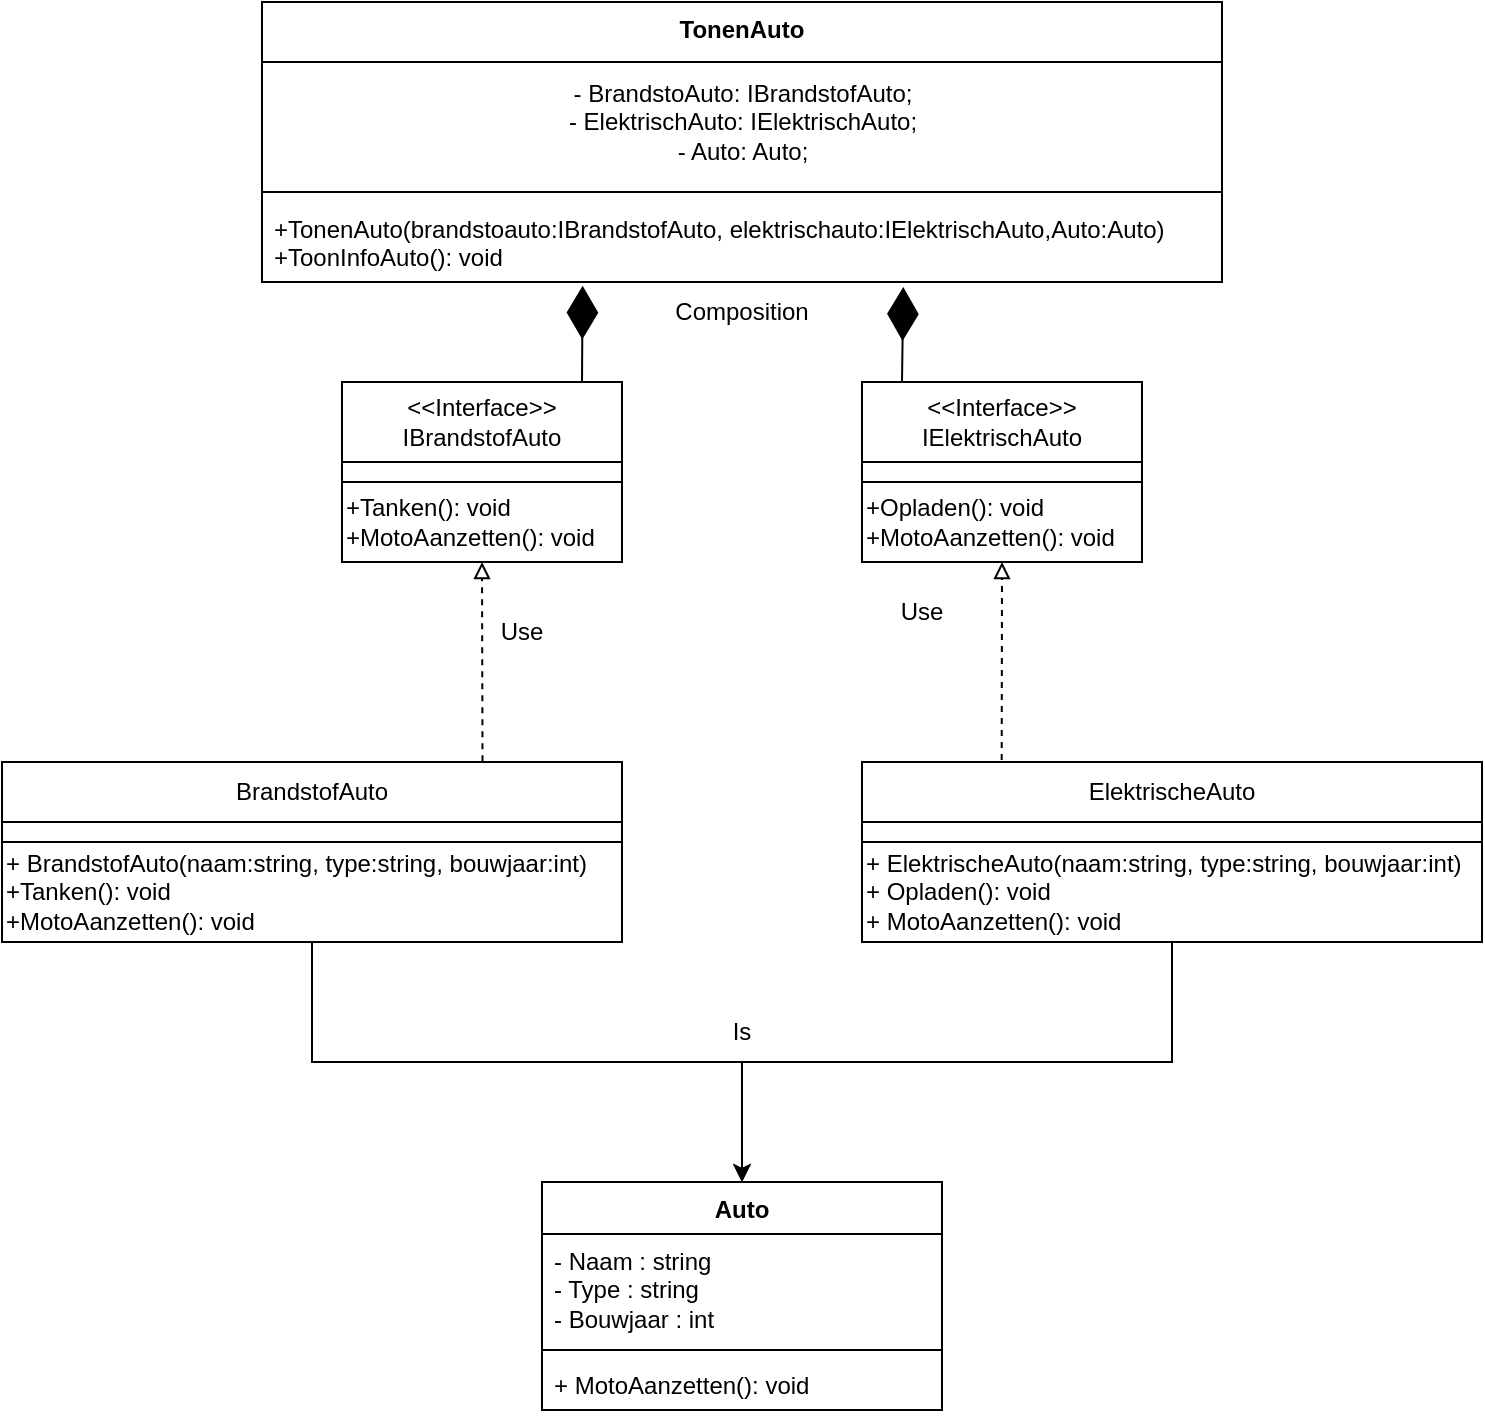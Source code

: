 <mxfile>
    <diagram id="IMpaOQ4hiIl60WFNixn_" name="Page-1">
        <mxGraphModel dx="1074" dy="607" grid="1" gridSize="10" guides="1" tooltips="1" connect="1" arrows="1" fold="1" page="1" pageScale="1" pageWidth="850" pageHeight="1100" math="0" shadow="0">
            <root>
                <mxCell id="0"/>
                <mxCell id="1" parent="0"/>
                <mxCell id="2" value="&amp;lt;&amp;lt;Interface&amp;gt;&amp;gt;&lt;br&gt;IBrandstofAuto" style="swimlane;fontStyle=0;childLayout=stackLayout;horizontal=1;startSize=40;horizontalStack=0;resizeParent=1;resizeParentMax=0;resizeLast=0;collapsible=1;marginBottom=0;whiteSpace=wrap;html=1;" parent="1" vertex="1">
                    <mxGeometry x="200" y="420" width="140" height="50" as="geometry"/>
                </mxCell>
                <mxCell id="6" value="+Tanken(): void&lt;br&gt;+MotoAanzetten(): void" style="rounded=0;whiteSpace=wrap;html=1;align=left;" parent="1" vertex="1">
                    <mxGeometry x="200" y="470" width="140" height="40" as="geometry"/>
                </mxCell>
                <mxCell id="7" value="&amp;lt;&amp;lt;Interface&amp;gt;&amp;gt;&lt;br&gt;IElektrischAuto" style="swimlane;fontStyle=0;childLayout=stackLayout;horizontal=1;startSize=40;horizontalStack=0;resizeParent=1;resizeParentMax=0;resizeLast=0;collapsible=1;marginBottom=0;whiteSpace=wrap;html=1;" parent="1" vertex="1">
                    <mxGeometry x="460" y="420" width="140" height="50" as="geometry"/>
                </mxCell>
                <mxCell id="8" value="+Opladen(): void&lt;br&gt;+MotoAanzetten(): void" style="rounded=0;whiteSpace=wrap;html=1;align=left;" parent="1" vertex="1">
                    <mxGeometry x="460" y="470" width="140" height="40" as="geometry"/>
                </mxCell>
                <mxCell id="10" value="BrandstofAuto" style="swimlane;fontStyle=0;childLayout=stackLayout;horizontal=1;startSize=30;horizontalStack=0;resizeParent=1;resizeParentMax=0;resizeLast=0;collapsible=1;marginBottom=0;whiteSpace=wrap;html=1;" parent="1" vertex="1">
                    <mxGeometry x="30" y="610" width="310" height="40" as="geometry"/>
                </mxCell>
                <mxCell id="-0TBXb-f6-NKO0b1xfG4-35" style="edgeStyle=orthogonalEdgeStyle;rounded=0;orthogonalLoop=1;jettySize=auto;html=1;entryX=0.5;entryY=0;entryDx=0;entryDy=0;" parent="1" source="11" target="-0TBXb-f6-NKO0b1xfG4-30" edge="1">
                    <mxGeometry relative="1" as="geometry"/>
                </mxCell>
                <mxCell id="11" value="+ BrandstofAuto(naam:string, type:string, bouwjaar:int)&lt;br&gt;+Tanken(): void&lt;br&gt;+MotoAanzetten(): void" style="rounded=0;whiteSpace=wrap;html=1;align=left;" parent="1" vertex="1">
                    <mxGeometry x="30" y="650" width="310" height="50" as="geometry"/>
                </mxCell>
                <mxCell id="16" value="ElektrischeAuto" style="swimlane;fontStyle=0;childLayout=stackLayout;horizontal=1;startSize=30;horizontalStack=0;resizeParent=1;resizeParentMax=0;resizeLast=0;collapsible=1;marginBottom=0;whiteSpace=wrap;html=1;" parent="1" vertex="1">
                    <mxGeometry x="460" y="610" width="310" height="40" as="geometry"/>
                </mxCell>
                <mxCell id="-0TBXb-f6-NKO0b1xfG4-34" style="edgeStyle=orthogonalEdgeStyle;rounded=0;orthogonalLoop=1;jettySize=auto;html=1;entryX=0.5;entryY=0;entryDx=0;entryDy=0;" parent="1" source="18" target="-0TBXb-f6-NKO0b1xfG4-30" edge="1">
                    <mxGeometry relative="1" as="geometry"/>
                </mxCell>
                <mxCell id="18" value="+ ElektrischeAuto(naam:string, type:string, bouwjaar:int)&lt;br&gt;+ Opladen(): void&lt;br&gt;+ MotoAanzetten(): void" style="rounded=0;whiteSpace=wrap;html=1;align=left;" parent="1" vertex="1">
                    <mxGeometry x="460" y="650" width="310" height="50" as="geometry"/>
                </mxCell>
                <mxCell id="-0TBXb-f6-NKO0b1xfG4-18" value="" style="endArrow=diamondThin;endFill=1;endSize=24;html=1;rounded=0;entryX=0.668;entryY=1.062;entryDx=0;entryDy=0;entryPerimeter=0;" parent="1" target="-0TBXb-f6-NKO0b1xfG4-29" edge="1">
                    <mxGeometry width="160" relative="1" as="geometry">
                        <mxPoint x="480" y="420" as="sourcePoint"/>
                        <mxPoint x="480" y="320" as="targetPoint"/>
                    </mxGeometry>
                </mxCell>
                <mxCell id="-0TBXb-f6-NKO0b1xfG4-19" value="" style="endArrow=diamondThin;endFill=1;endSize=24;html=1;rounded=0;entryX=0.334;entryY=1.046;entryDx=0;entryDy=0;entryPerimeter=0;" parent="1" target="-0TBXb-f6-NKO0b1xfG4-29" edge="1">
                    <mxGeometry width="160" relative="1" as="geometry">
                        <mxPoint x="320" y="420" as="sourcePoint"/>
                        <mxPoint x="320" y="320" as="targetPoint"/>
                    </mxGeometry>
                </mxCell>
                <mxCell id="-0TBXb-f6-NKO0b1xfG4-20" value="" style="endArrow=block;html=1;rounded=0;entryX=0.5;entryY=1;entryDx=0;entryDy=0;exitX=0.775;exitY=-0.009;exitDx=0;exitDy=0;exitPerimeter=0;dashed=1;endFill=0;" parent="1" source="10" target="6" edge="1">
                    <mxGeometry width="50" height="50" relative="1" as="geometry">
                        <mxPoint x="270" y="600" as="sourcePoint"/>
                        <mxPoint x="320" y="550" as="targetPoint"/>
                    </mxGeometry>
                </mxCell>
                <mxCell id="-0TBXb-f6-NKO0b1xfG4-21" value="" style="endArrow=block;html=1;rounded=0;entryX=0.5;entryY=1;entryDx=0;entryDy=0;exitX=0.775;exitY=-0.009;exitDx=0;exitDy=0;exitPerimeter=0;dashed=1;endFill=0;" parent="1" target="8" edge="1">
                    <mxGeometry width="50" height="50" relative="1" as="geometry">
                        <mxPoint x="529.85" y="609" as="sourcePoint"/>
                        <mxPoint x="529.85" y="530" as="targetPoint"/>
                    </mxGeometry>
                </mxCell>
                <mxCell id="-0TBXb-f6-NKO0b1xfG4-22" value="Use" style="text;html=1;strokeColor=none;fillColor=none;align=center;verticalAlign=middle;whiteSpace=wrap;rounded=0;" parent="1" vertex="1">
                    <mxGeometry x="260" y="530" width="60" height="30" as="geometry"/>
                </mxCell>
                <mxCell id="-0TBXb-f6-NKO0b1xfG4-23" value="Use" style="text;html=1;strokeColor=none;fillColor=none;align=center;verticalAlign=middle;whiteSpace=wrap;rounded=0;" parent="1" vertex="1">
                    <mxGeometry x="460" y="520" width="60" height="30" as="geometry"/>
                </mxCell>
                <mxCell id="-0TBXb-f6-NKO0b1xfG4-24" value="Composition" style="text;html=1;strokeColor=none;fillColor=none;align=center;verticalAlign=middle;whiteSpace=wrap;rounded=0;" parent="1" vertex="1">
                    <mxGeometry x="370" y="370" width="60" height="30" as="geometry"/>
                </mxCell>
                <mxCell id="-0TBXb-f6-NKO0b1xfG4-26" value="TonenAuto" style="swimlane;fontStyle=1;align=center;verticalAlign=top;childLayout=stackLayout;horizontal=1;startSize=30;horizontalStack=0;resizeParent=1;resizeParentMax=0;resizeLast=0;collapsible=1;marginBottom=0;whiteSpace=wrap;html=1;" parent="1" vertex="1">
                    <mxGeometry x="160" y="230" width="480" height="140" as="geometry"/>
                </mxCell>
                <mxCell id="-0TBXb-f6-NKO0b1xfG4-38" value="- BrandstoAuto: IBrandstofAuto;&lt;br&gt;- ElektrischAuto: IElektrischAuto;&lt;br&gt;- Auto: Auto;" style="text;html=1;align=center;verticalAlign=middle;resizable=0;points=[];autosize=1;strokeColor=none;fillColor=none;" parent="-0TBXb-f6-NKO0b1xfG4-26" vertex="1">
                    <mxGeometry y="30" width="480" height="60" as="geometry"/>
                </mxCell>
                <mxCell id="-0TBXb-f6-NKO0b1xfG4-28" value="" style="line;strokeWidth=1;fillColor=none;align=left;verticalAlign=middle;spacingTop=-1;spacingLeft=3;spacingRight=3;rotatable=0;labelPosition=right;points=[];portConstraint=eastwest;strokeColor=inherit;" parent="-0TBXb-f6-NKO0b1xfG4-26" vertex="1">
                    <mxGeometry y="90" width="480" height="10" as="geometry"/>
                </mxCell>
                <mxCell id="-0TBXb-f6-NKO0b1xfG4-29" value="+TonenAuto(brandstoauto:IBrandstofAuto, elektrischauto:IElektrischAuto,&lt;span style=&quot;text-align: center;&quot;&gt;Auto:Auto&lt;/span&gt;)&lt;br&gt;+ToonInfoAuto(): void" style="text;strokeColor=none;fillColor=none;align=left;verticalAlign=top;spacingLeft=4;spacingRight=4;overflow=hidden;rotatable=0;points=[[0,0.5],[1,0.5]];portConstraint=eastwest;whiteSpace=wrap;html=1;" parent="-0TBXb-f6-NKO0b1xfG4-26" vertex="1">
                    <mxGeometry y="100" width="480" height="40" as="geometry"/>
                </mxCell>
                <mxCell id="-0TBXb-f6-NKO0b1xfG4-30" value="Auto" style="swimlane;fontStyle=1;align=center;verticalAlign=top;childLayout=stackLayout;horizontal=1;startSize=26;horizontalStack=0;resizeParent=1;resizeParentMax=0;resizeLast=0;collapsible=1;marginBottom=0;whiteSpace=wrap;html=1;" parent="1" vertex="1">
                    <mxGeometry x="300" y="820" width="200" height="114" as="geometry"/>
                </mxCell>
                <mxCell id="-0TBXb-f6-NKO0b1xfG4-31" value="- Naam : string&lt;br style=&quot;border-color: var(--border-color);&quot;&gt;&lt;span style=&quot;&quot;&gt;- Type : string&amp;nbsp;&lt;/span&gt;&lt;br style=&quot;border-color: var(--border-color);&quot;&gt;&lt;span style=&quot;&quot;&gt;- Bouwjaar : int&lt;/span&gt;" style="text;strokeColor=none;fillColor=none;align=left;verticalAlign=top;spacingLeft=4;spacingRight=4;overflow=hidden;rotatable=0;points=[[0,0.5],[1,0.5]];portConstraint=eastwest;whiteSpace=wrap;html=1;" parent="-0TBXb-f6-NKO0b1xfG4-30" vertex="1">
                    <mxGeometry y="26" width="200" height="54" as="geometry"/>
                </mxCell>
                <mxCell id="-0TBXb-f6-NKO0b1xfG4-32" value="" style="line;strokeWidth=1;fillColor=none;align=left;verticalAlign=middle;spacingTop=-1;spacingLeft=3;spacingRight=3;rotatable=0;labelPosition=right;points=[];portConstraint=eastwest;strokeColor=inherit;" parent="-0TBXb-f6-NKO0b1xfG4-30" vertex="1">
                    <mxGeometry y="80" width="200" height="8" as="geometry"/>
                </mxCell>
                <mxCell id="-0TBXb-f6-NKO0b1xfG4-33" value="+ MotoAanzetten(): void" style="text;strokeColor=none;fillColor=none;align=left;verticalAlign=top;spacingLeft=4;spacingRight=4;overflow=hidden;rotatable=0;points=[[0,0.5],[1,0.5]];portConstraint=eastwest;whiteSpace=wrap;html=1;" parent="-0TBXb-f6-NKO0b1xfG4-30" vertex="1">
                    <mxGeometry y="88" width="200" height="26" as="geometry"/>
                </mxCell>
                <mxCell id="-0TBXb-f6-NKO0b1xfG4-36" value="Is" style="text;html=1;strokeColor=none;fillColor=none;align=center;verticalAlign=middle;whiteSpace=wrap;rounded=0;" parent="1" vertex="1">
                    <mxGeometry x="370" y="730" width="60" height="30" as="geometry"/>
                </mxCell>
            </root>
        </mxGraphModel>
    </diagram>
</mxfile>